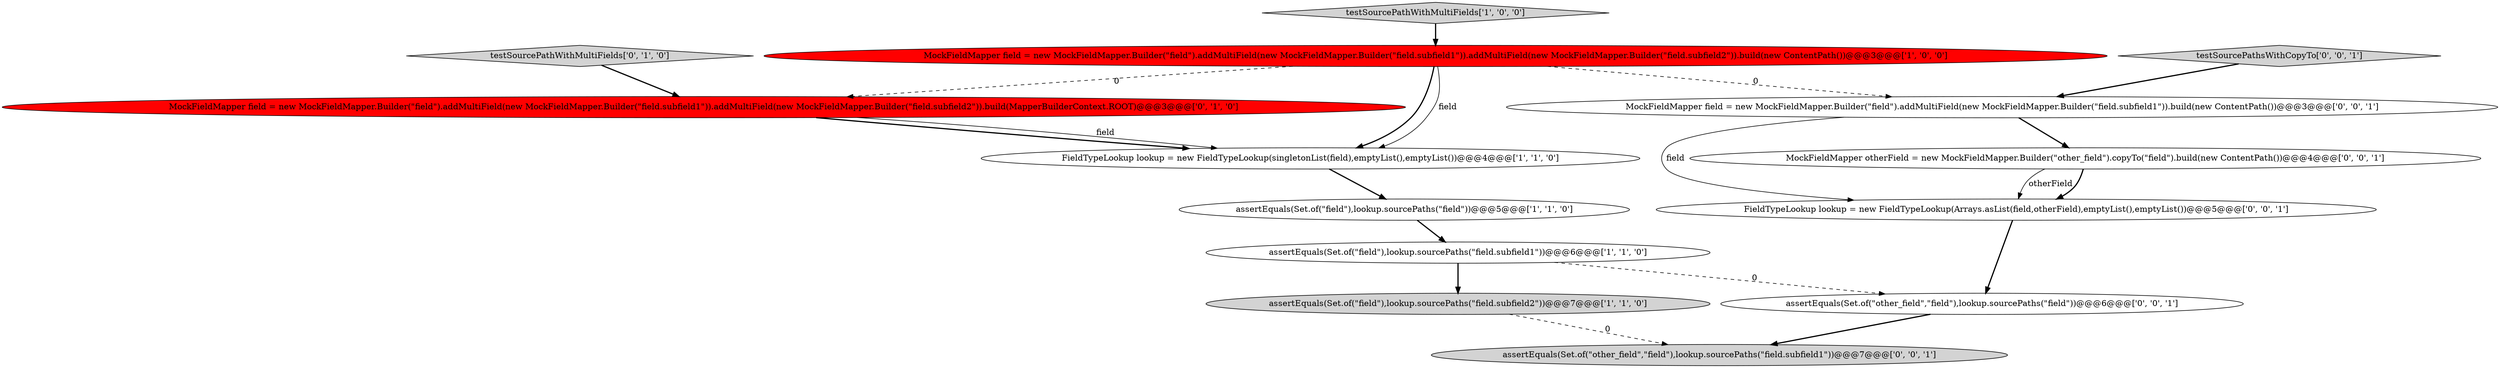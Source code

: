 digraph {
3 [style = filled, label = "assertEquals(Set.of(\"field\"),lookup.sourcePaths(\"field.subfield2\"))@@@7@@@['1', '1', '0']", fillcolor = lightgray, shape = ellipse image = "AAA0AAABBB1BBB"];
11 [style = filled, label = "FieldTypeLookup lookup = new FieldTypeLookup(Arrays.asList(field,otherField),emptyList(),emptyList())@@@5@@@['0', '0', '1']", fillcolor = white, shape = ellipse image = "AAA0AAABBB3BBB"];
7 [style = filled, label = "MockFieldMapper field = new MockFieldMapper.Builder(\"field\").addMultiField(new MockFieldMapper.Builder(\"field.subfield1\")).addMultiField(new MockFieldMapper.Builder(\"field.subfield2\")).build(MapperBuilderContext.ROOT)@@@3@@@['0', '1', '0']", fillcolor = red, shape = ellipse image = "AAA1AAABBB2BBB"];
2 [style = filled, label = "assertEquals(Set.of(\"field\"),lookup.sourcePaths(\"field.subfield1\"))@@@6@@@['1', '1', '0']", fillcolor = white, shape = ellipse image = "AAA0AAABBB1BBB"];
8 [style = filled, label = "MockFieldMapper otherField = new MockFieldMapper.Builder(\"other_field\").copyTo(\"field\").build(new ContentPath())@@@4@@@['0', '0', '1']", fillcolor = white, shape = ellipse image = "AAA0AAABBB3BBB"];
13 [style = filled, label = "assertEquals(Set.of(\"other_field\",\"field\"),lookup.sourcePaths(\"field\"))@@@6@@@['0', '0', '1']", fillcolor = white, shape = ellipse image = "AAA0AAABBB3BBB"];
6 [style = filled, label = "testSourcePathWithMultiFields['0', '1', '0']", fillcolor = lightgray, shape = diamond image = "AAA0AAABBB2BBB"];
0 [style = filled, label = "testSourcePathWithMultiFields['1', '0', '0']", fillcolor = lightgray, shape = diamond image = "AAA0AAABBB1BBB"];
1 [style = filled, label = "MockFieldMapper field = new MockFieldMapper.Builder(\"field\").addMultiField(new MockFieldMapper.Builder(\"field.subfield1\")).addMultiField(new MockFieldMapper.Builder(\"field.subfield2\")).build(new ContentPath())@@@3@@@['1', '0', '0']", fillcolor = red, shape = ellipse image = "AAA1AAABBB1BBB"];
5 [style = filled, label = "FieldTypeLookup lookup = new FieldTypeLookup(singletonList(field),emptyList(),emptyList())@@@4@@@['1', '1', '0']", fillcolor = white, shape = ellipse image = "AAA0AAABBB1BBB"];
4 [style = filled, label = "assertEquals(Set.of(\"field\"),lookup.sourcePaths(\"field\"))@@@5@@@['1', '1', '0']", fillcolor = white, shape = ellipse image = "AAA0AAABBB1BBB"];
10 [style = filled, label = "testSourcePathsWithCopyTo['0', '0', '1']", fillcolor = lightgray, shape = diamond image = "AAA0AAABBB3BBB"];
9 [style = filled, label = "assertEquals(Set.of(\"other_field\",\"field\"),lookup.sourcePaths(\"field.subfield1\"))@@@7@@@['0', '0', '1']", fillcolor = lightgray, shape = ellipse image = "AAA0AAABBB3BBB"];
12 [style = filled, label = "MockFieldMapper field = new MockFieldMapper.Builder(\"field\").addMultiField(new MockFieldMapper.Builder(\"field.subfield1\")).build(new ContentPath())@@@3@@@['0', '0', '1']", fillcolor = white, shape = ellipse image = "AAA0AAABBB3BBB"];
1->5 [style = bold, label=""];
1->12 [style = dashed, label="0"];
7->5 [style = bold, label=""];
13->9 [style = bold, label=""];
12->11 [style = solid, label="field"];
4->2 [style = bold, label=""];
1->5 [style = solid, label="field"];
1->7 [style = dashed, label="0"];
6->7 [style = bold, label=""];
8->11 [style = solid, label="otherField"];
11->13 [style = bold, label=""];
8->11 [style = bold, label=""];
10->12 [style = bold, label=""];
12->8 [style = bold, label=""];
0->1 [style = bold, label=""];
2->13 [style = dashed, label="0"];
3->9 [style = dashed, label="0"];
5->4 [style = bold, label=""];
2->3 [style = bold, label=""];
7->5 [style = solid, label="field"];
}
